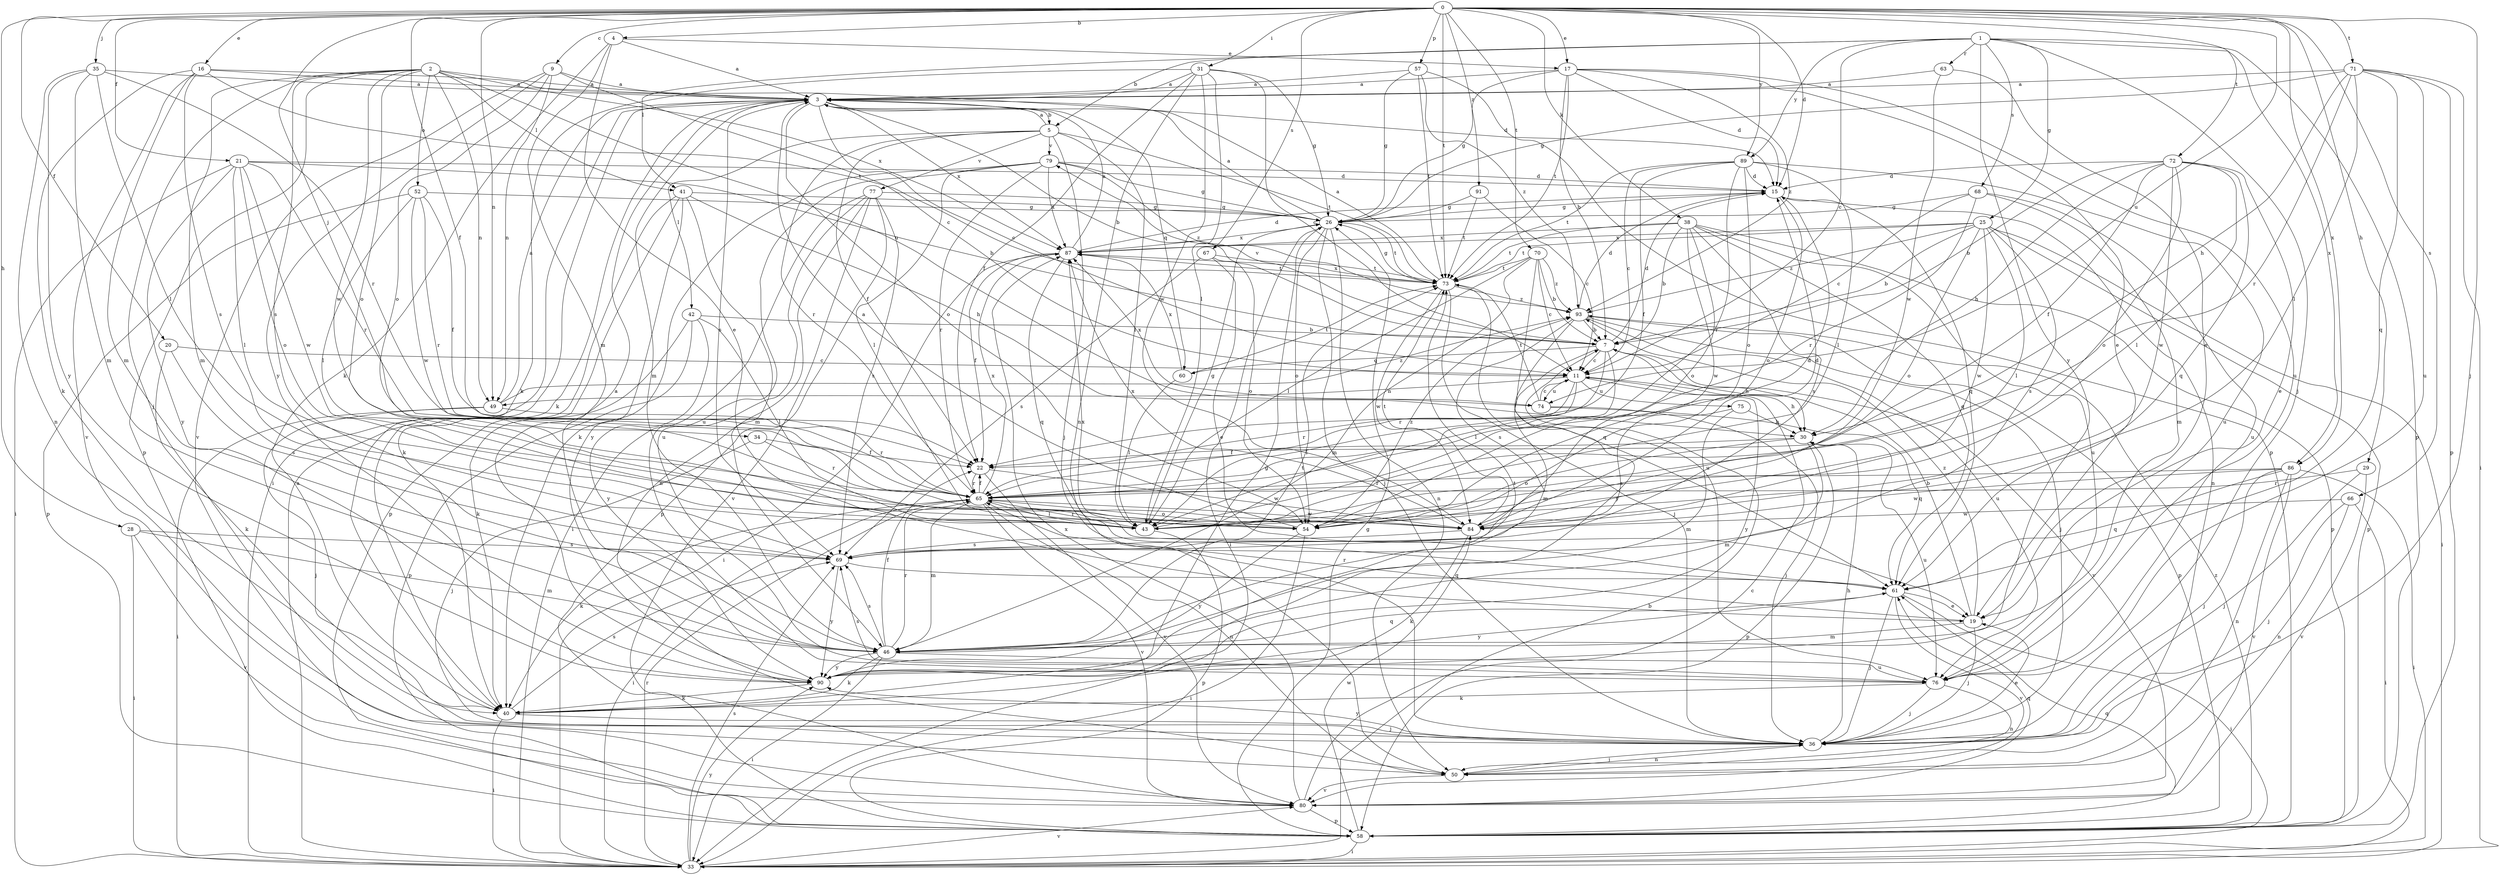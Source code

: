 strict digraph  {
0;
1;
2;
3;
4;
5;
7;
9;
11;
15;
16;
17;
19;
20;
21;
22;
25;
26;
28;
29;
30;
31;
33;
34;
35;
36;
38;
40;
41;
42;
43;
46;
49;
50;
52;
54;
57;
58;
60;
61;
63;
65;
66;
67;
68;
69;
70;
71;
72;
73;
74;
75;
76;
77;
79;
80;
84;
86;
87;
89;
90;
91;
93;
0 -> 4  [label=b];
0 -> 9  [label=c];
0 -> 15  [label=d];
0 -> 16  [label=e];
0 -> 17  [label=e];
0 -> 20  [label=f];
0 -> 21  [label=f];
0 -> 22  [label=f];
0 -> 28  [label=h];
0 -> 29  [label=h];
0 -> 31  [label=i];
0 -> 34  [label=j];
0 -> 35  [label=j];
0 -> 36  [label=j];
0 -> 38  [label=k];
0 -> 49  [label=n];
0 -> 57  [label=p];
0 -> 66  [label=s];
0 -> 67  [label=s];
0 -> 70  [label=t];
0 -> 71  [label=t];
0 -> 72  [label=t];
0 -> 73  [label=t];
0 -> 74  [label=u];
0 -> 86  [label=x];
0 -> 89  [label=y];
0 -> 91  [label=z];
1 -> 5  [label=b];
1 -> 11  [label=c];
1 -> 25  [label=g];
1 -> 36  [label=j];
1 -> 41  [label=l];
1 -> 58  [label=p];
1 -> 63  [label=r];
1 -> 68  [label=s];
1 -> 86  [label=x];
1 -> 89  [label=y];
1 -> 90  [label=y];
2 -> 3  [label=a];
2 -> 36  [label=j];
2 -> 41  [label=l];
2 -> 46  [label=m];
2 -> 49  [label=n];
2 -> 52  [label=o];
2 -> 54  [label=o];
2 -> 58  [label=p];
2 -> 69  [label=s];
2 -> 74  [label=u];
2 -> 84  [label=w];
2 -> 87  [label=x];
3 -> 5  [label=b];
3 -> 7  [label=b];
3 -> 11  [label=c];
3 -> 33  [label=i];
3 -> 40  [label=k];
3 -> 46  [label=m];
3 -> 54  [label=o];
3 -> 60  [label=q];
3 -> 69  [label=s];
3 -> 87  [label=x];
4 -> 3  [label=a];
4 -> 17  [label=e];
4 -> 19  [label=e];
4 -> 40  [label=k];
4 -> 46  [label=m];
5 -> 3  [label=a];
5 -> 22  [label=f];
5 -> 36  [label=j];
5 -> 42  [label=l];
5 -> 43  [label=l];
5 -> 65  [label=r];
5 -> 73  [label=t];
5 -> 77  [label=v];
5 -> 79  [label=v];
7 -> 11  [label=c];
7 -> 15  [label=d];
7 -> 30  [label=h];
7 -> 43  [label=l];
7 -> 46  [label=m];
7 -> 60  [label=q];
7 -> 65  [label=r];
7 -> 79  [label=v];
7 -> 80  [label=v];
9 -> 3  [label=a];
9 -> 11  [label=c];
9 -> 49  [label=n];
9 -> 54  [label=o];
9 -> 80  [label=v];
9 -> 90  [label=y];
11 -> 30  [label=h];
11 -> 43  [label=l];
11 -> 49  [label=n];
11 -> 65  [label=r];
11 -> 74  [label=u];
11 -> 75  [label=u];
11 -> 90  [label=y];
15 -> 26  [label=g];
15 -> 50  [label=n];
15 -> 54  [label=o];
15 -> 61  [label=q];
16 -> 3  [label=a];
16 -> 15  [label=d];
16 -> 40  [label=k];
16 -> 46  [label=m];
16 -> 69  [label=s];
16 -> 73  [label=t];
16 -> 80  [label=v];
17 -> 3  [label=a];
17 -> 7  [label=b];
17 -> 15  [label=d];
17 -> 19  [label=e];
17 -> 26  [label=g];
17 -> 73  [label=t];
17 -> 76  [label=u];
17 -> 93  [label=z];
19 -> 7  [label=b];
19 -> 36  [label=j];
19 -> 46  [label=m];
19 -> 65  [label=r];
19 -> 93  [label=z];
20 -> 11  [label=c];
20 -> 40  [label=k];
20 -> 69  [label=s];
21 -> 7  [label=b];
21 -> 15  [label=d];
21 -> 33  [label=i];
21 -> 43  [label=l];
21 -> 54  [label=o];
21 -> 65  [label=r];
21 -> 84  [label=w];
21 -> 90  [label=y];
22 -> 65  [label=r];
22 -> 80  [label=v];
22 -> 84  [label=w];
25 -> 7  [label=b];
25 -> 33  [label=i];
25 -> 43  [label=l];
25 -> 54  [label=o];
25 -> 58  [label=p];
25 -> 69  [label=s];
25 -> 73  [label=t];
25 -> 84  [label=w];
25 -> 87  [label=x];
25 -> 93  [label=z];
26 -> 3  [label=a];
26 -> 33  [label=i];
26 -> 36  [label=j];
26 -> 50  [label=n];
26 -> 54  [label=o];
26 -> 73  [label=t];
26 -> 87  [label=x];
28 -> 33  [label=i];
28 -> 46  [label=m];
28 -> 69  [label=s];
28 -> 80  [label=v];
29 -> 36  [label=j];
29 -> 65  [label=r];
29 -> 80  [label=v];
30 -> 22  [label=f];
30 -> 46  [label=m];
30 -> 54  [label=o];
30 -> 58  [label=p];
30 -> 76  [label=u];
31 -> 3  [label=a];
31 -> 11  [label=c];
31 -> 22  [label=f];
31 -> 26  [label=g];
31 -> 40  [label=k];
31 -> 43  [label=l];
31 -> 50  [label=n];
31 -> 84  [label=w];
33 -> 3  [label=a];
33 -> 7  [label=b];
33 -> 65  [label=r];
33 -> 69  [label=s];
33 -> 80  [label=v];
33 -> 90  [label=y];
34 -> 22  [label=f];
34 -> 36  [label=j];
34 -> 65  [label=r];
35 -> 3  [label=a];
35 -> 43  [label=l];
35 -> 46  [label=m];
35 -> 50  [label=n];
35 -> 65  [label=r];
35 -> 90  [label=y];
36 -> 19  [label=e];
36 -> 30  [label=h];
36 -> 50  [label=n];
36 -> 90  [label=y];
38 -> 7  [label=b];
38 -> 54  [label=o];
38 -> 58  [label=p];
38 -> 61  [label=q];
38 -> 69  [label=s];
38 -> 73  [label=t];
38 -> 76  [label=u];
38 -> 84  [label=w];
38 -> 87  [label=x];
40 -> 26  [label=g];
40 -> 33  [label=i];
40 -> 36  [label=j];
40 -> 69  [label=s];
41 -> 26  [label=g];
41 -> 30  [label=h];
41 -> 40  [label=k];
41 -> 46  [label=m];
41 -> 58  [label=p];
41 -> 90  [label=y];
42 -> 7  [label=b];
42 -> 40  [label=k];
42 -> 43  [label=l];
42 -> 58  [label=p];
42 -> 90  [label=y];
43 -> 15  [label=d];
43 -> 26  [label=g];
43 -> 58  [label=p];
43 -> 65  [label=r];
46 -> 22  [label=f];
46 -> 33  [label=i];
46 -> 40  [label=k];
46 -> 61  [label=q];
46 -> 65  [label=r];
46 -> 69  [label=s];
46 -> 73  [label=t];
46 -> 76  [label=u];
46 -> 90  [label=y];
49 -> 3  [label=a];
49 -> 33  [label=i];
49 -> 36  [label=j];
49 -> 65  [label=r];
49 -> 93  [label=z];
50 -> 36  [label=j];
50 -> 80  [label=v];
52 -> 22  [label=f];
52 -> 26  [label=g];
52 -> 43  [label=l];
52 -> 58  [label=p];
52 -> 65  [label=r];
52 -> 84  [label=w];
54 -> 3  [label=a];
54 -> 33  [label=i];
54 -> 90  [label=y];
54 -> 93  [label=z];
57 -> 3  [label=a];
57 -> 26  [label=g];
57 -> 58  [label=p];
57 -> 73  [label=t];
57 -> 93  [label=z];
58 -> 26  [label=g];
58 -> 33  [label=i];
58 -> 61  [label=q];
58 -> 84  [label=w];
58 -> 93  [label=z];
60 -> 43  [label=l];
60 -> 73  [label=t];
60 -> 87  [label=x];
61 -> 19  [label=e];
61 -> 33  [label=i];
61 -> 36  [label=j];
61 -> 80  [label=v];
61 -> 87  [label=x];
61 -> 90  [label=y];
63 -> 3  [label=a];
63 -> 19  [label=e];
63 -> 84  [label=w];
65 -> 22  [label=f];
65 -> 33  [label=i];
65 -> 40  [label=k];
65 -> 43  [label=l];
65 -> 46  [label=m];
65 -> 50  [label=n];
65 -> 54  [label=o];
65 -> 80  [label=v];
65 -> 84  [label=w];
65 -> 87  [label=x];
66 -> 33  [label=i];
66 -> 36  [label=j];
66 -> 50  [label=n];
66 -> 84  [label=w];
67 -> 19  [label=e];
67 -> 54  [label=o];
67 -> 69  [label=s];
67 -> 73  [label=t];
68 -> 11  [label=c];
68 -> 26  [label=g];
68 -> 46  [label=m];
68 -> 65  [label=r];
68 -> 76  [label=u];
69 -> 61  [label=q];
69 -> 90  [label=y];
70 -> 7  [label=b];
70 -> 11  [label=c];
70 -> 43  [label=l];
70 -> 46  [label=m];
70 -> 73  [label=t];
70 -> 76  [label=u];
70 -> 93  [label=z];
71 -> 3  [label=a];
71 -> 26  [label=g];
71 -> 30  [label=h];
71 -> 33  [label=i];
71 -> 43  [label=l];
71 -> 58  [label=p];
71 -> 61  [label=q];
71 -> 65  [label=r];
71 -> 76  [label=u];
72 -> 7  [label=b];
72 -> 15  [label=d];
72 -> 19  [label=e];
72 -> 22  [label=f];
72 -> 30  [label=h];
72 -> 43  [label=l];
72 -> 54  [label=o];
72 -> 61  [label=q];
72 -> 84  [label=w];
73 -> 3  [label=a];
73 -> 26  [label=g];
73 -> 36  [label=j];
73 -> 61  [label=q];
73 -> 84  [label=w];
73 -> 87  [label=x];
73 -> 93  [label=z];
74 -> 11  [label=c];
74 -> 36  [label=j];
74 -> 61  [label=q];
74 -> 73  [label=t];
74 -> 87  [label=x];
75 -> 30  [label=h];
75 -> 46  [label=m];
75 -> 69  [label=s];
76 -> 36  [label=j];
76 -> 40  [label=k];
76 -> 50  [label=n];
76 -> 69  [label=s];
77 -> 26  [label=g];
77 -> 33  [label=i];
77 -> 50  [label=n];
77 -> 58  [label=p];
77 -> 69  [label=s];
77 -> 76  [label=u];
77 -> 80  [label=v];
79 -> 15  [label=d];
79 -> 26  [label=g];
79 -> 40  [label=k];
79 -> 43  [label=l];
79 -> 65  [label=r];
79 -> 76  [label=u];
79 -> 87  [label=x];
79 -> 93  [label=z];
80 -> 11  [label=c];
80 -> 58  [label=p];
80 -> 61  [label=q];
80 -> 87  [label=x];
84 -> 15  [label=d];
84 -> 40  [label=k];
84 -> 69  [label=s];
84 -> 73  [label=t];
84 -> 87  [label=x];
86 -> 33  [label=i];
86 -> 36  [label=j];
86 -> 50  [label=n];
86 -> 61  [label=q];
86 -> 65  [label=r];
86 -> 80  [label=v];
86 -> 84  [label=w];
87 -> 3  [label=a];
87 -> 15  [label=d];
87 -> 22  [label=f];
87 -> 33  [label=i];
87 -> 61  [label=q];
87 -> 73  [label=t];
89 -> 11  [label=c];
89 -> 15  [label=d];
89 -> 22  [label=f];
89 -> 43  [label=l];
89 -> 54  [label=o];
89 -> 65  [label=r];
89 -> 73  [label=t];
89 -> 76  [label=u];
90 -> 3  [label=a];
90 -> 40  [label=k];
90 -> 73  [label=t];
91 -> 11  [label=c];
91 -> 26  [label=g];
91 -> 73  [label=t];
93 -> 7  [label=b];
93 -> 15  [label=d];
93 -> 36  [label=j];
93 -> 58  [label=p];
93 -> 69  [label=s];
93 -> 76  [label=u];
93 -> 90  [label=y];
}
